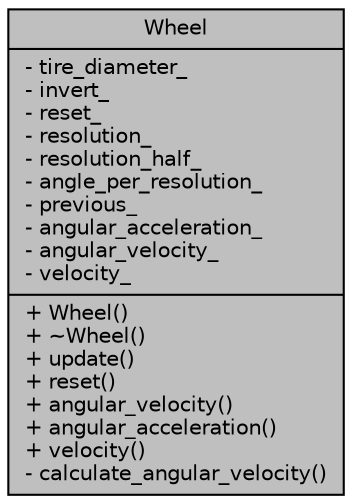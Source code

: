 digraph "Wheel"
{
 // LATEX_PDF_SIZE
  edge [fontname="Helvetica",fontsize="10",labelfontname="Helvetica",labelfontsize="10"];
  node [fontname="Helvetica",fontsize="10",shape=record];
  Node1 [label="{Wheel\n|- tire_diameter_\l- invert_\l- reset_\l- resolution_\l- resolution_half_\l- angle_per_resolution_\l- previous_\l- angular_acceleration_\l- angular_velocity_\l- velocity_\l|+ Wheel()\l+ ~Wheel()\l+ update()\l+ reset()\l+ angular_velocity()\l+ angular_acceleration()\l+ velocity()\l- calculate_angular_velocity()\l}",height=0.2,width=0.4,color="black", fillcolor="grey75", style="filled", fontcolor="black",tooltip="車輪から得られる車体情報を管理する"];
}
